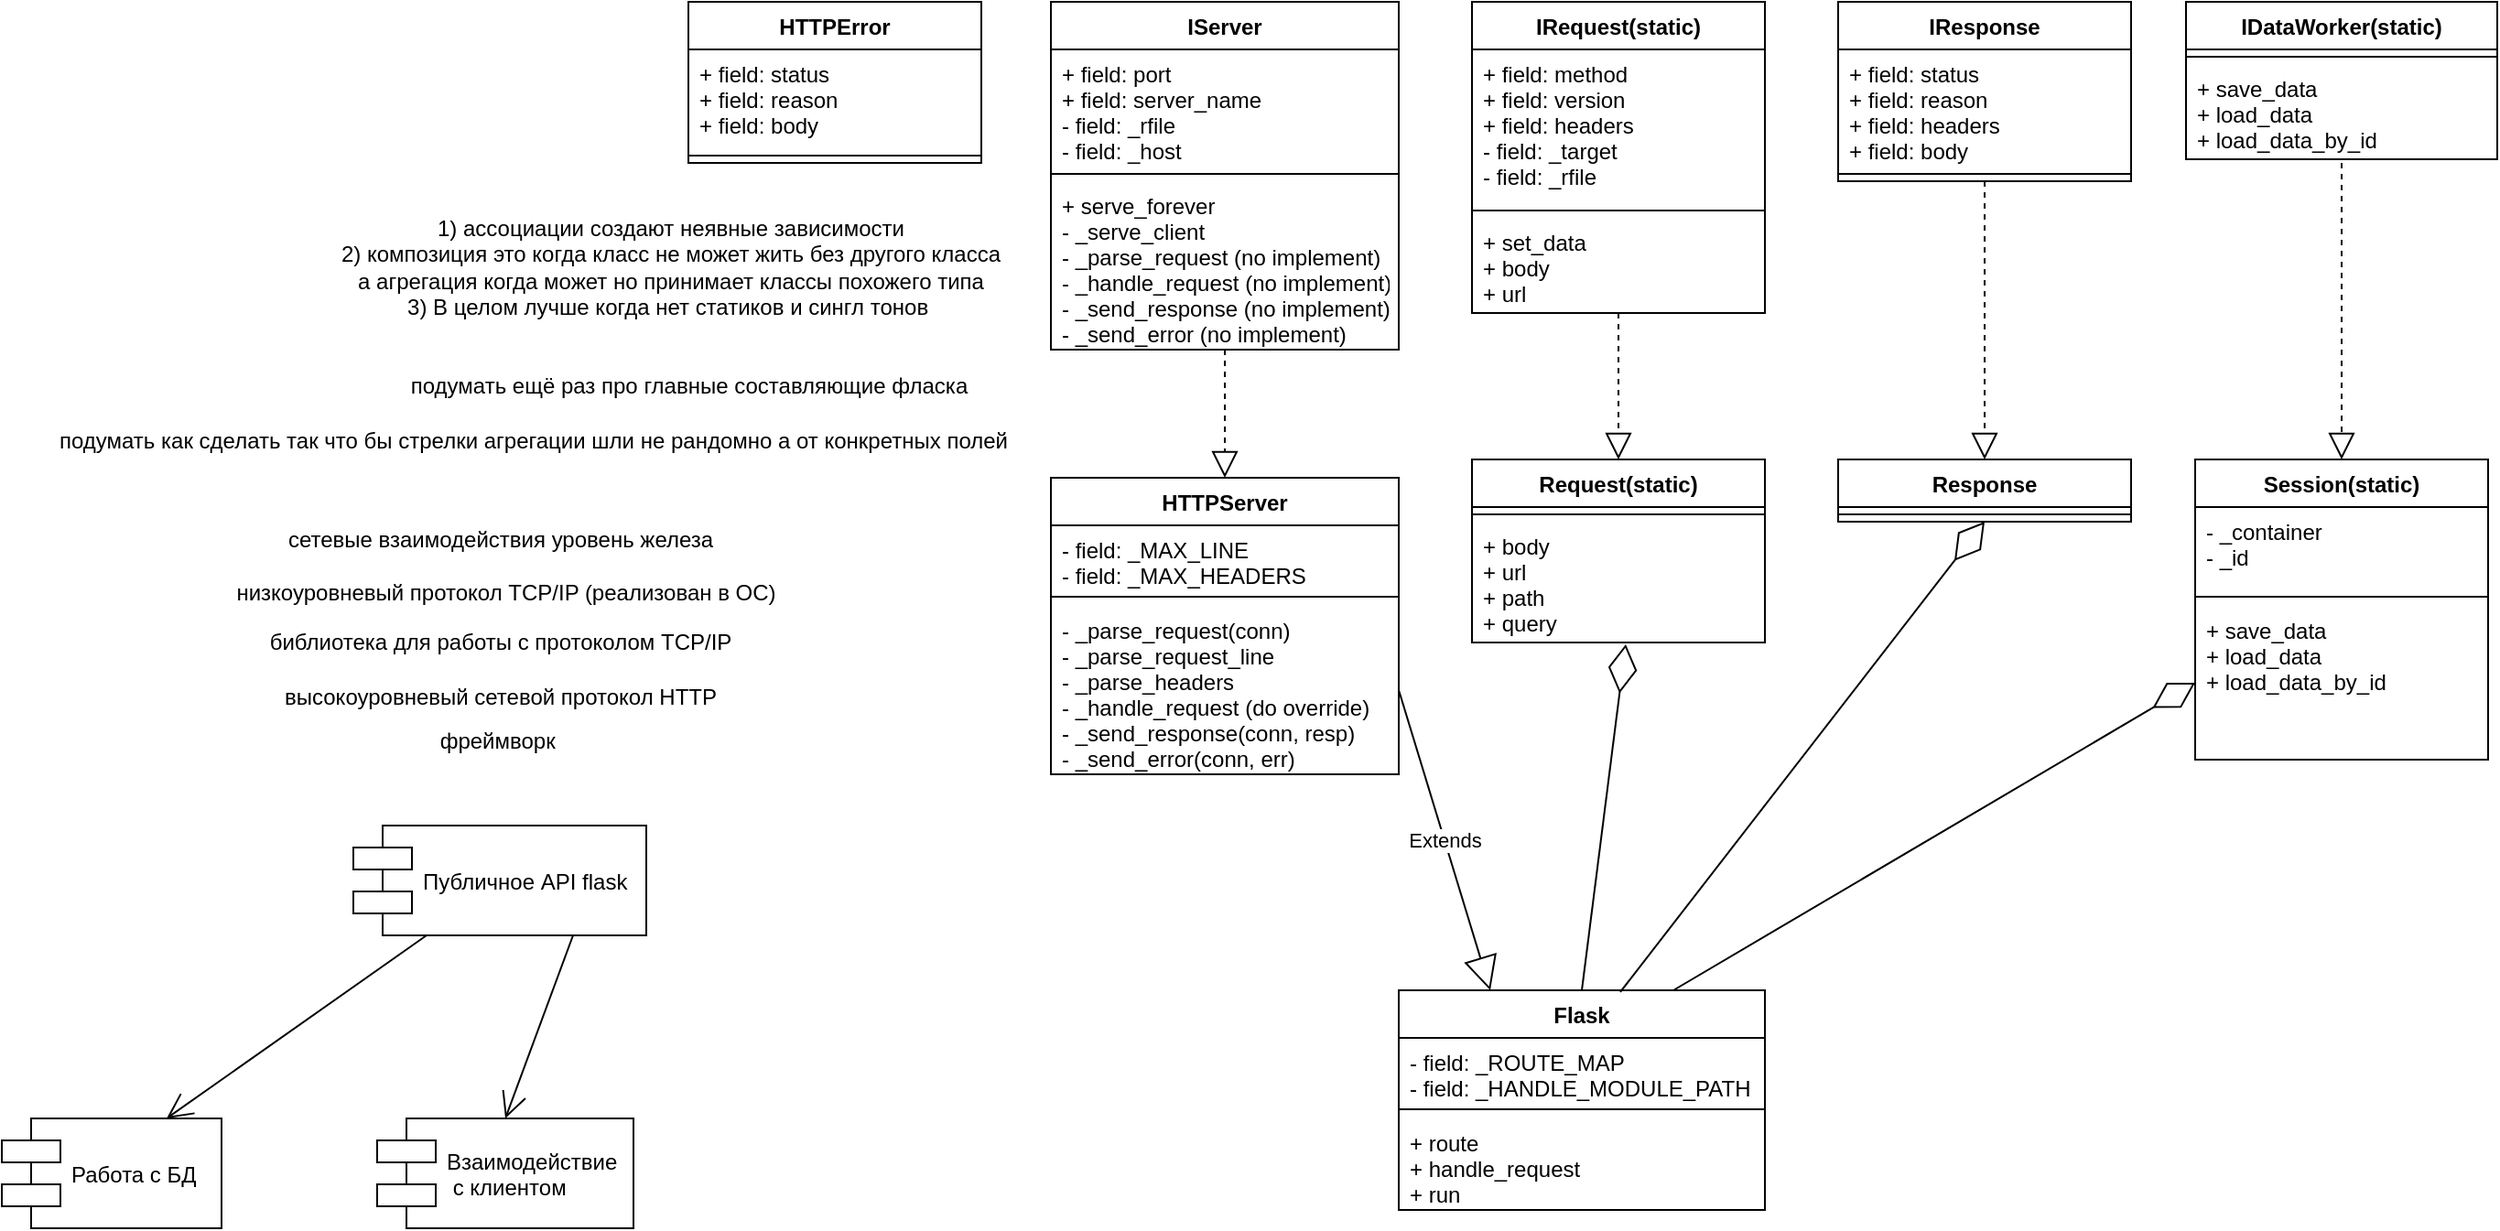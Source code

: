 <mxfile version="12.6.7" type="device"><diagram id="Jr7TVTbLlc5n27jbCmKg" name="Страница 1"><mxGraphModel dx="2489" dy="753" grid="1" gridSize="10" guides="1" tooltips="1" connect="1" arrows="1" fold="1" page="1" pageScale="1" pageWidth="827" pageHeight="1169" math="0" shadow="0"><root><mxCell id="0"/><mxCell id="1" parent="0"/><mxCell id="OYKaaZT7CBkXn1Hs3u85-1" value="IRequest(static)" style="swimlane;fontStyle=1;align=center;verticalAlign=top;childLayout=stackLayout;horizontal=1;startSize=26;horizontalStack=0;resizeParent=1;resizeParentMax=0;resizeLast=0;collapsible=1;marginBottom=0;" vertex="1" parent="1"><mxGeometry x="248" y="30" width="160" height="170" as="geometry"/></mxCell><mxCell id="OYKaaZT7CBkXn1Hs3u85-2" value="+ field: method&#10;+ field: version&#10;+ field: headers&#10;- field: _target&#10;- field: _rfile&#10;" style="text;strokeColor=none;fillColor=none;align=left;verticalAlign=top;spacingLeft=4;spacingRight=4;overflow=hidden;rotatable=0;points=[[0,0.5],[1,0.5]];portConstraint=eastwest;" vertex="1" parent="OYKaaZT7CBkXn1Hs3u85-1"><mxGeometry y="26" width="160" height="84" as="geometry"/></mxCell><mxCell id="OYKaaZT7CBkXn1Hs3u85-3" value="" style="line;strokeWidth=1;fillColor=none;align=left;verticalAlign=middle;spacingTop=-1;spacingLeft=3;spacingRight=3;rotatable=0;labelPosition=right;points=[];portConstraint=eastwest;" vertex="1" parent="OYKaaZT7CBkXn1Hs3u85-1"><mxGeometry y="110" width="160" height="8" as="geometry"/></mxCell><mxCell id="OYKaaZT7CBkXn1Hs3u85-4" value="+ set_data&#10;+ body&#10;+ url" style="text;strokeColor=none;fillColor=none;align=left;verticalAlign=top;spacingLeft=4;spacingRight=4;overflow=hidden;rotatable=0;points=[[0,0.5],[1,0.5]];portConstraint=eastwest;" vertex="1" parent="OYKaaZT7CBkXn1Hs3u85-1"><mxGeometry y="118" width="160" height="52" as="geometry"/></mxCell><mxCell id="OYKaaZT7CBkXn1Hs3u85-5" value="IServer" style="swimlane;fontStyle=1;align=center;verticalAlign=top;childLayout=stackLayout;horizontal=1;startSize=26;horizontalStack=0;resizeParent=1;resizeParentMax=0;resizeLast=0;collapsible=1;marginBottom=0;" vertex="1" parent="1"><mxGeometry x="18" y="30" width="190" height="190" as="geometry"/></mxCell><mxCell id="OYKaaZT7CBkXn1Hs3u85-6" value="+ field: port&#10;+ field: server_name&#10;- field: _rfile&#10;- field: _host" style="text;strokeColor=none;fillColor=none;align=left;verticalAlign=top;spacingLeft=4;spacingRight=4;overflow=hidden;rotatable=0;points=[[0,0.5],[1,0.5]];portConstraint=eastwest;" vertex="1" parent="OYKaaZT7CBkXn1Hs3u85-5"><mxGeometry y="26" width="190" height="64" as="geometry"/></mxCell><mxCell id="OYKaaZT7CBkXn1Hs3u85-7" value="" style="line;strokeWidth=1;fillColor=none;align=left;verticalAlign=middle;spacingTop=-1;spacingLeft=3;spacingRight=3;rotatable=0;labelPosition=right;points=[];portConstraint=eastwest;" vertex="1" parent="OYKaaZT7CBkXn1Hs3u85-5"><mxGeometry y="90" width="190" height="8" as="geometry"/></mxCell><mxCell id="OYKaaZT7CBkXn1Hs3u85-8" value="+ serve_forever&#10;- _serve_client&#10;- _parse_request (no implement)&#10;- _handle_request (no implement)&#10;- _send_response (no implement)&#10;- _send_error (no implement)&#10;" style="text;strokeColor=none;fillColor=none;align=left;verticalAlign=top;spacingLeft=4;spacingRight=4;overflow=hidden;rotatable=0;points=[[0,0.5],[1,0.5]];portConstraint=eastwest;" vertex="1" parent="OYKaaZT7CBkXn1Hs3u85-5"><mxGeometry y="98" width="190" height="92" as="geometry"/></mxCell><mxCell id="OYKaaZT7CBkXn1Hs3u85-9" value="IResponse" style="swimlane;fontStyle=1;align=center;verticalAlign=top;childLayout=stackLayout;horizontal=1;startSize=26;horizontalStack=0;resizeParent=1;resizeParentMax=0;resizeLast=0;collapsible=1;marginBottom=0;" vertex="1" parent="1"><mxGeometry x="448" y="30" width="160" height="98" as="geometry"/></mxCell><mxCell id="OYKaaZT7CBkXn1Hs3u85-10" value="+ field: status&#10;+ field: reason&#10;+ field: headers&#10;+ field: body&#10;" style="text;strokeColor=none;fillColor=none;align=left;verticalAlign=top;spacingLeft=4;spacingRight=4;overflow=hidden;rotatable=0;points=[[0,0.5],[1,0.5]];portConstraint=eastwest;" vertex="1" parent="OYKaaZT7CBkXn1Hs3u85-9"><mxGeometry y="26" width="160" height="64" as="geometry"/></mxCell><mxCell id="OYKaaZT7CBkXn1Hs3u85-11" value="" style="line;strokeWidth=1;fillColor=none;align=left;verticalAlign=middle;spacingTop=-1;spacingLeft=3;spacingRight=3;rotatable=0;labelPosition=right;points=[];portConstraint=eastwest;" vertex="1" parent="OYKaaZT7CBkXn1Hs3u85-9"><mxGeometry y="90" width="160" height="8" as="geometry"/></mxCell><mxCell id="OYKaaZT7CBkXn1Hs3u85-13" value="IDataWorker(static)" style="swimlane;fontStyle=1;align=center;verticalAlign=top;childLayout=stackLayout;horizontal=1;startSize=26;horizontalStack=0;resizeParent=1;resizeParentMax=0;resizeLast=0;collapsible=1;marginBottom=0;" vertex="1" parent="1"><mxGeometry x="638" y="30" width="170" height="86" as="geometry"/></mxCell><mxCell id="OYKaaZT7CBkXn1Hs3u85-15" value="" style="line;strokeWidth=1;fillColor=none;align=left;verticalAlign=middle;spacingTop=-1;spacingLeft=3;spacingRight=3;rotatable=0;labelPosition=right;points=[];portConstraint=eastwest;" vertex="1" parent="OYKaaZT7CBkXn1Hs3u85-13"><mxGeometry y="26" width="170" height="8" as="geometry"/></mxCell><mxCell id="OYKaaZT7CBkXn1Hs3u85-16" value="+ save_data&#10;+ load_data&#10;+ load_data_by_id" style="text;strokeColor=none;fillColor=none;align=left;verticalAlign=top;spacingLeft=4;spacingRight=4;overflow=hidden;rotatable=0;points=[[0,0.5],[1,0.5]];portConstraint=eastwest;" vertex="1" parent="OYKaaZT7CBkXn1Hs3u85-13"><mxGeometry y="34" width="170" height="52" as="geometry"/></mxCell><mxCell id="OYKaaZT7CBkXn1Hs3u85-17" value="HTTPError" style="swimlane;fontStyle=1;align=center;verticalAlign=top;childLayout=stackLayout;horizontal=1;startSize=26;horizontalStack=0;resizeParent=1;resizeParentMax=0;resizeLast=0;collapsible=1;marginBottom=0;" vertex="1" parent="1"><mxGeometry x="-180" y="30" width="160" height="88" as="geometry"/></mxCell><mxCell id="OYKaaZT7CBkXn1Hs3u85-18" value="+ field: status&#10;+ field: reason&#10;+ field: body&#10;" style="text;strokeColor=none;fillColor=none;align=left;verticalAlign=top;spacingLeft=4;spacingRight=4;overflow=hidden;rotatable=0;points=[[0,0.5],[1,0.5]];portConstraint=eastwest;" vertex="1" parent="OYKaaZT7CBkXn1Hs3u85-17"><mxGeometry y="26" width="160" height="54" as="geometry"/></mxCell><mxCell id="OYKaaZT7CBkXn1Hs3u85-19" value="" style="line;strokeWidth=1;fillColor=none;align=left;verticalAlign=middle;spacingTop=-1;spacingLeft=3;spacingRight=3;rotatable=0;labelPosition=right;points=[];portConstraint=eastwest;" vertex="1" parent="OYKaaZT7CBkXn1Hs3u85-17"><mxGeometry y="80" width="160" height="8" as="geometry"/></mxCell><mxCell id="OYKaaZT7CBkXn1Hs3u85-20" value="HTTPServer" style="swimlane;fontStyle=1;align=center;verticalAlign=top;childLayout=stackLayout;horizontal=1;startSize=26;horizontalStack=0;resizeParent=1;resizeParentMax=0;resizeLast=0;collapsible=1;marginBottom=0;" vertex="1" parent="1"><mxGeometry x="18" y="290" width="190" height="162" as="geometry"/></mxCell><mxCell id="OYKaaZT7CBkXn1Hs3u85-21" value="- field: _MAX_LINE&#10;- field: _MAX_HEADERS" style="text;strokeColor=none;fillColor=none;align=left;verticalAlign=top;spacingLeft=4;spacingRight=4;overflow=hidden;rotatable=0;points=[[0,0.5],[1,0.5]];portConstraint=eastwest;" vertex="1" parent="OYKaaZT7CBkXn1Hs3u85-20"><mxGeometry y="26" width="190" height="34" as="geometry"/></mxCell><mxCell id="OYKaaZT7CBkXn1Hs3u85-22" value="" style="line;strokeWidth=1;fillColor=none;align=left;verticalAlign=middle;spacingTop=-1;spacingLeft=3;spacingRight=3;rotatable=0;labelPosition=right;points=[];portConstraint=eastwest;" vertex="1" parent="OYKaaZT7CBkXn1Hs3u85-20"><mxGeometry y="60" width="190" height="10" as="geometry"/></mxCell><mxCell id="OYKaaZT7CBkXn1Hs3u85-23" value="- _parse_request(conn)&#10;- _parse_request_line&#10;- _parse_headers &#10;- _handle_request (do override)&#10;- _send_response(conn, resp)&#10;- _send_error(conn, err)" style="text;strokeColor=none;fillColor=none;align=left;verticalAlign=top;spacingLeft=4;spacingRight=4;overflow=hidden;rotatable=0;points=[[0,0.5],[1,0.5]];portConstraint=eastwest;" vertex="1" parent="OYKaaZT7CBkXn1Hs3u85-20"><mxGeometry y="70" width="190" height="92" as="geometry"/></mxCell><mxCell id="OYKaaZT7CBkXn1Hs3u85-24" value="Request(static)" style="swimlane;fontStyle=1;align=center;verticalAlign=top;childLayout=stackLayout;horizontal=1;startSize=26;horizontalStack=0;resizeParent=1;resizeParentMax=0;resizeLast=0;collapsible=1;marginBottom=0;" vertex="1" parent="1"><mxGeometry x="248" y="280" width="160" height="100" as="geometry"/></mxCell><mxCell id="OYKaaZT7CBkXn1Hs3u85-26" value="" style="line;strokeWidth=1;fillColor=none;align=left;verticalAlign=middle;spacingTop=-1;spacingLeft=3;spacingRight=3;rotatable=0;labelPosition=right;points=[];portConstraint=eastwest;" vertex="1" parent="OYKaaZT7CBkXn1Hs3u85-24"><mxGeometry y="26" width="160" height="8" as="geometry"/></mxCell><mxCell id="OYKaaZT7CBkXn1Hs3u85-27" value="+ body&#10;+ url&#10;+ path&#10;+ query" style="text;strokeColor=none;fillColor=none;align=left;verticalAlign=top;spacingLeft=4;spacingRight=4;overflow=hidden;rotatable=0;points=[[0,0.5],[1,0.5]];portConstraint=eastwest;" vertex="1" parent="OYKaaZT7CBkXn1Hs3u85-24"><mxGeometry y="34" width="160" height="66" as="geometry"/></mxCell><mxCell id="OYKaaZT7CBkXn1Hs3u85-28" value="Session(static)" style="swimlane;fontStyle=1;align=center;verticalAlign=top;childLayout=stackLayout;horizontal=1;startSize=26;horizontalStack=0;resizeParent=1;resizeParentMax=0;resizeLast=0;collapsible=1;marginBottom=0;" vertex="1" parent="1"><mxGeometry x="643" y="280" width="160" height="164" as="geometry"/></mxCell><mxCell id="OYKaaZT7CBkXn1Hs3u85-34" value="- _container&#10;- _id" style="text;strokeColor=none;fillColor=none;align=left;verticalAlign=top;spacingLeft=4;spacingRight=4;overflow=hidden;rotatable=0;points=[[0,0.5],[1,0.5]];portConstraint=eastwest;" vertex="1" parent="OYKaaZT7CBkXn1Hs3u85-28"><mxGeometry y="26" width="160" height="44" as="geometry"/></mxCell><mxCell id="OYKaaZT7CBkXn1Hs3u85-29" value="" style="line;strokeWidth=1;fillColor=none;align=left;verticalAlign=middle;spacingTop=-1;spacingLeft=3;spacingRight=3;rotatable=0;labelPosition=right;points=[];portConstraint=eastwest;" vertex="1" parent="OYKaaZT7CBkXn1Hs3u85-28"><mxGeometry y="70" width="160" height="10" as="geometry"/></mxCell><mxCell id="OYKaaZT7CBkXn1Hs3u85-30" value="+ save_data&#10;+ load_data&#10;+ load_data_by_id" style="text;strokeColor=none;fillColor=none;align=left;verticalAlign=top;spacingLeft=4;spacingRight=4;overflow=hidden;rotatable=0;points=[[0,0.5],[1,0.5]];portConstraint=eastwest;" vertex="1" parent="OYKaaZT7CBkXn1Hs3u85-28"><mxGeometry y="80" width="160" height="84" as="geometry"/></mxCell><mxCell id="OYKaaZT7CBkXn1Hs3u85-35" value="Flask" style="swimlane;fontStyle=1;align=center;verticalAlign=top;childLayout=stackLayout;horizontal=1;startSize=26;horizontalStack=0;resizeParent=1;resizeParentMax=0;resizeLast=0;collapsible=1;marginBottom=0;" vertex="1" parent="1"><mxGeometry x="208" y="570" width="200" height="120" as="geometry"/></mxCell><mxCell id="OYKaaZT7CBkXn1Hs3u85-36" value="- field: _ROUTE_MAP&#10;- field: _HANDLE_MODULE_PATH" style="text;strokeColor=none;fillColor=none;align=left;verticalAlign=top;spacingLeft=4;spacingRight=4;overflow=hidden;rotatable=0;points=[[0,0.5],[1,0.5]];portConstraint=eastwest;" vertex="1" parent="OYKaaZT7CBkXn1Hs3u85-35"><mxGeometry y="26" width="200" height="34" as="geometry"/></mxCell><mxCell id="OYKaaZT7CBkXn1Hs3u85-37" value="" style="line;strokeWidth=1;fillColor=none;align=left;verticalAlign=middle;spacingTop=-1;spacingLeft=3;spacingRight=3;rotatable=0;labelPosition=right;points=[];portConstraint=eastwest;" vertex="1" parent="OYKaaZT7CBkXn1Hs3u85-35"><mxGeometry y="60" width="200" height="10" as="geometry"/></mxCell><mxCell id="OYKaaZT7CBkXn1Hs3u85-38" value="+ route&#10;+ handle_request&#10;+ run" style="text;strokeColor=none;fillColor=none;align=left;verticalAlign=top;spacingLeft=4;spacingRight=4;overflow=hidden;rotatable=0;points=[[0,0.5],[1,0.5]];portConstraint=eastwest;" vertex="1" parent="OYKaaZT7CBkXn1Hs3u85-35"><mxGeometry y="70" width="200" height="50" as="geometry"/></mxCell><mxCell id="OYKaaZT7CBkXn1Hs3u85-39" value="" style="endArrow=block;dashed=1;endFill=0;endSize=12;html=1;entryX=0.5;entryY=0;entryDx=0;entryDy=0;exitX=0.5;exitY=1;exitDx=0;exitDy=0;exitPerimeter=0;" edge="1" parent="1" source="OYKaaZT7CBkXn1Hs3u85-8" target="OYKaaZT7CBkXn1Hs3u85-20"><mxGeometry width="160" relative="1" as="geometry"><mxPoint x="138" y="240" as="sourcePoint"/><mxPoint x="198" y="250" as="targetPoint"/></mxGeometry></mxCell><mxCell id="OYKaaZT7CBkXn1Hs3u85-40" value="" style="endArrow=block;dashed=1;endFill=0;endSize=12;html=1;entryX=0.5;entryY=0;entryDx=0;entryDy=0;" edge="1" parent="1" source="OYKaaZT7CBkXn1Hs3u85-4"><mxGeometry width="160" relative="1" as="geometry"><mxPoint x="328" y="210" as="sourcePoint"/><mxPoint x="328" y="280" as="targetPoint"/></mxGeometry></mxCell><mxCell id="OYKaaZT7CBkXn1Hs3u85-41" value="" style="endArrow=block;dashed=1;endFill=0;endSize=12;html=1;entryX=0.5;entryY=0;entryDx=0;entryDy=0;" edge="1" parent="1" target="OYKaaZT7CBkXn1Hs3u85-28"><mxGeometry width="160" relative="1" as="geometry"><mxPoint x="723" y="118" as="sourcePoint"/><mxPoint x="717.5" y="220" as="targetPoint"/></mxGeometry></mxCell><mxCell id="OYKaaZT7CBkXn1Hs3u85-42" value="Response" style="swimlane;fontStyle=1;align=center;verticalAlign=top;childLayout=stackLayout;horizontal=1;startSize=26;horizontalStack=0;resizeParent=1;resizeParentMax=0;resizeLast=0;collapsible=1;marginBottom=0;" vertex="1" parent="1"><mxGeometry x="448" y="280" width="160" height="34" as="geometry"/></mxCell><mxCell id="OYKaaZT7CBkXn1Hs3u85-44" value="" style="line;strokeWidth=1;fillColor=none;align=left;verticalAlign=middle;spacingTop=-1;spacingLeft=3;spacingRight=3;rotatable=0;labelPosition=right;points=[];portConstraint=eastwest;" vertex="1" parent="OYKaaZT7CBkXn1Hs3u85-42"><mxGeometry y="26" width="160" height="8" as="geometry"/></mxCell><mxCell id="OYKaaZT7CBkXn1Hs3u85-45" value="" style="endArrow=block;dashed=1;endFill=0;endSize=12;html=1;" edge="1" parent="1"><mxGeometry width="160" relative="1" as="geometry"><mxPoint x="528" y="128" as="sourcePoint"/><mxPoint x="528" y="280" as="targetPoint"/></mxGeometry></mxCell><mxCell id="OYKaaZT7CBkXn1Hs3u85-46" value="Extends" style="endArrow=block;endSize=16;endFill=0;html=1;exitX=1;exitY=0.5;exitDx=0;exitDy=0;entryX=0.25;entryY=0;entryDx=0;entryDy=0;" edge="1" parent="1" source="OYKaaZT7CBkXn1Hs3u85-23" target="OYKaaZT7CBkXn1Hs3u85-35"><mxGeometry width="160" relative="1" as="geometry"><mxPoint x="18" y="700" as="sourcePoint"/><mxPoint x="178" y="700" as="targetPoint"/></mxGeometry></mxCell><mxCell id="OYKaaZT7CBkXn1Hs3u85-47" value="" style="endArrow=diamondThin;endFill=0;endSize=24;html=1;entryX=0.525;entryY=1.015;entryDx=0;entryDy=0;entryPerimeter=0;exitX=0.5;exitY=0;exitDx=0;exitDy=0;" edge="1" parent="1" source="OYKaaZT7CBkXn1Hs3u85-35" target="OYKaaZT7CBkXn1Hs3u85-27"><mxGeometry width="160" relative="1" as="geometry"><mxPoint x="268" y="470" as="sourcePoint"/><mxPoint x="428" y="470" as="targetPoint"/><Array as="points"/></mxGeometry></mxCell><mxCell id="OYKaaZT7CBkXn1Hs3u85-48" value="" style="endArrow=diamondThin;endFill=0;endSize=24;html=1;entryX=0;entryY=0.5;entryDx=0;entryDy=0;exitX=0.75;exitY=0;exitDx=0;exitDy=0;" edge="1" parent="1" source="OYKaaZT7CBkXn1Hs3u85-35" target="OYKaaZT7CBkXn1Hs3u85-30"><mxGeometry width="160" relative="1" as="geometry"><mxPoint x="538" y="589.01" as="sourcePoint"/><mxPoint x="562" y="400" as="targetPoint"/><Array as="points"/></mxGeometry></mxCell><mxCell id="OYKaaZT7CBkXn1Hs3u85-49" value="" style="endArrow=diamondThin;endFill=0;endSize=24;html=1;entryX=0.5;entryY=1;entryDx=0;entryDy=0;exitX=0.605;exitY=0.008;exitDx=0;exitDy=0;exitPerimeter=0;" edge="1" parent="1" source="OYKaaZT7CBkXn1Hs3u85-35" target="OYKaaZT7CBkXn1Hs3u85-42"><mxGeometry width="160" relative="1" as="geometry"><mxPoint x="328" y="508" as="sourcePoint"/><mxPoint x="613" y="340" as="targetPoint"/><Array as="points"/></mxGeometry></mxCell><mxCell id="OYKaaZT7CBkXn1Hs3u85-50" value="1) ассоциации создают неявные зависимости&lt;br&gt;2) композиция это когда класс не может жить без другого класса&lt;br&gt;а агрегация когда может но принимает классы похожего типа&lt;br&gt;3) В целом лучше когда нет статиков и сингл тонов&amp;nbsp;" style="text;html=1;align=center;verticalAlign=middle;resizable=0;points=[];autosize=1;" vertex="1" parent="1"><mxGeometry x="-380" y="145" width="380" height="60" as="geometry"/></mxCell><mxCell id="OYKaaZT7CBkXn1Hs3u85-51" value="подумать ещё раз про главные составляющие фласка" style="text;html=1;align=center;verticalAlign=middle;resizable=0;points=[];autosize=1;" vertex="1" parent="1"><mxGeometry x="-340" y="230" width="320" height="20" as="geometry"/></mxCell><mxCell id="OYKaaZT7CBkXn1Hs3u85-52" value="подумать как сделать так что бы стрелки агрегации шли не рандомно а от конкретных полей" style="text;html=1;align=center;verticalAlign=middle;resizable=0;points=[];autosize=1;" vertex="1" parent="1"><mxGeometry x="-530" y="260" width="530" height="20" as="geometry"/></mxCell><mxCell id="OYKaaZT7CBkXn1Hs3u85-53" value="библиотека для работы с протоколом TCP/IP" style="text;html=1;align=center;verticalAlign=middle;resizable=0;points=[];autosize=1;" vertex="1" parent="1"><mxGeometry x="-418" y="370" width="270" height="20" as="geometry"/></mxCell><mxCell id="OYKaaZT7CBkXn1Hs3u85-54" value="высокоуровневый сетевой протокол HTTP" style="text;html=1;align=center;verticalAlign=middle;resizable=0;points=[];autosize=1;" vertex="1" parent="1"><mxGeometry x="-408" y="400" width="250" height="20" as="geometry"/></mxCell><mxCell id="OYKaaZT7CBkXn1Hs3u85-56" value="фреймворк&amp;nbsp;" style="text;html=1;align=center;verticalAlign=middle;resizable=0;points=[];autosize=1;" vertex="1" parent="1"><mxGeometry x="-323" y="424" width="80" height="20" as="geometry"/></mxCell><mxCell id="OYKaaZT7CBkXn1Hs3u85-57" value="сетевые взаимодействия уровень железа" style="text;html=1;align=center;verticalAlign=middle;resizable=0;points=[];autosize=1;" vertex="1" parent="1"><mxGeometry x="-408" y="314" width="250" height="20" as="geometry"/></mxCell><mxCell id="OYKaaZT7CBkXn1Hs3u85-58" value="низкоуровневый протокол TCP/IP (реализован в ОС)" style="text;html=1;align=center;verticalAlign=middle;resizable=0;points=[];autosize=1;" vertex="1" parent="1"><mxGeometry x="-435" y="343" width="310" height="20" as="geometry"/></mxCell><mxCell id="OYKaaZT7CBkXn1Hs3u85-59" value="Взаимодействие&#10; с клиентом" style="shape=component;align=left;spacingLeft=36;" vertex="1" parent="1"><mxGeometry x="-350" y="640" width="140" height="60" as="geometry"/></mxCell><mxCell id="OYKaaZT7CBkXn1Hs3u85-60" value="Публичное API flask" style="shape=component;align=left;spacingLeft=36;" vertex="1" parent="1"><mxGeometry x="-363" y="480" width="160" height="60" as="geometry"/></mxCell><mxCell id="OYKaaZT7CBkXn1Hs3u85-61" value="Работа с БД" style="shape=component;align=left;spacingLeft=36;" vertex="1" parent="1"><mxGeometry x="-555" y="640" width="120" height="60" as="geometry"/></mxCell><mxCell id="OYKaaZT7CBkXn1Hs3u85-62" value="" style="endArrow=open;endFill=1;endSize=12;html=1;exitX=0.75;exitY=1;exitDx=0;exitDy=0;entryX=0.5;entryY=0;entryDx=0;entryDy=0;" edge="1" parent="1" source="OYKaaZT7CBkXn1Hs3u85-60" target="OYKaaZT7CBkXn1Hs3u85-59"><mxGeometry width="160" relative="1" as="geometry"><mxPoint x="-210" y="560" as="sourcePoint"/><mxPoint x="-50" y="560" as="targetPoint"/></mxGeometry></mxCell><mxCell id="OYKaaZT7CBkXn1Hs3u85-63" value="" style="endArrow=open;endFill=1;endSize=12;html=1;exitX=0.25;exitY=1;exitDx=0;exitDy=0;entryX=0.75;entryY=0;entryDx=0;entryDy=0;" edge="1" parent="1" source="OYKaaZT7CBkXn1Hs3u85-60" target="OYKaaZT7CBkXn1Hs3u85-61"><mxGeometry width="160" relative="1" as="geometry"><mxPoint x="-350" y="560" as="sourcePoint"/><mxPoint x="-387" y="660" as="targetPoint"/></mxGeometry></mxCell></root></mxGraphModel></diagram></mxfile>